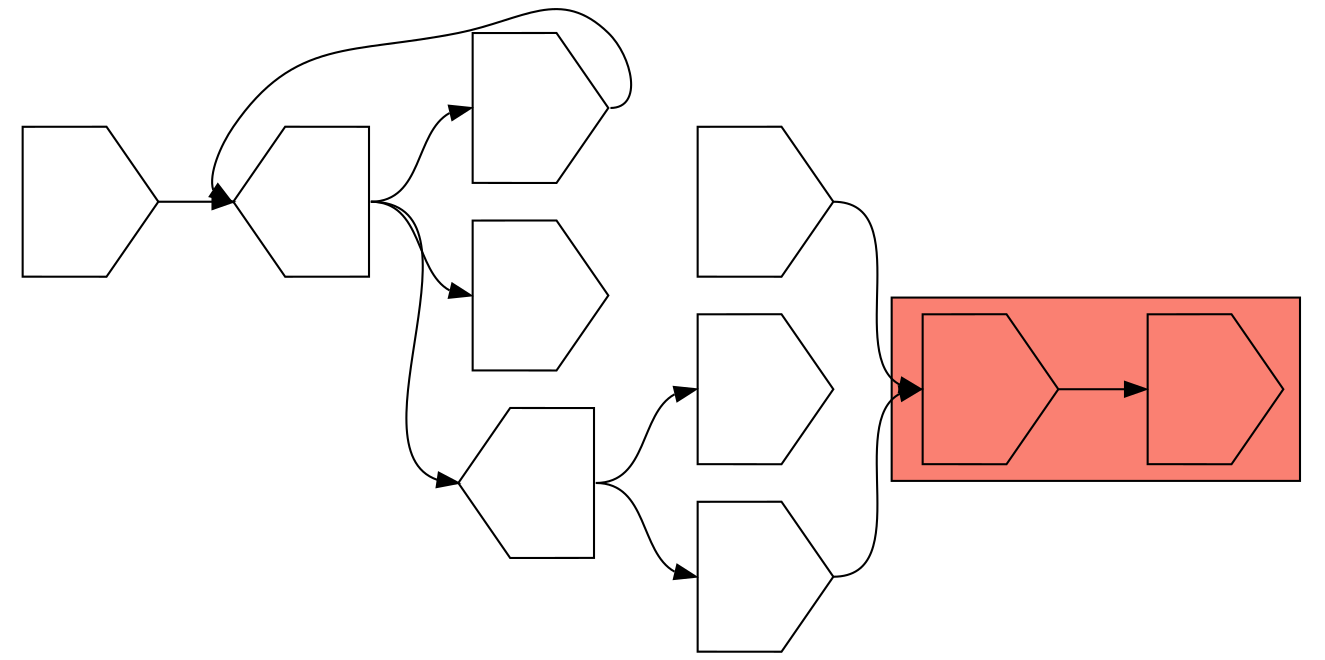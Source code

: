 digraph asm {
	rotate=90;
	edge [headport=n,tailport=s];
subgraph cluster_C6384_5934 {
	6384 [label="",height=1,width=1,shape=invhouse];
	5934 [label="",height=1,width=1,shape=invhouse];
	style=filled;
	fillcolor=salmon;
}
	2911 [label="",height=1,width=1,shape=invhouse];
	2021 [label="",height=1,width=1,shape=house];
	10469 [label="",height=1,width=1,shape=invhouse];
	15996 [label="",height=1,width=1,shape=house];
	3006 [label="",height=1,width=1,shape=invhouse];
	11654 [label="",height=1,width=1,shape=invhouse];
	16034 [label="",height=1,width=1,shape=invhouse];
	13203 [label="",height=1,width=1,shape=invhouse];
	6384 -> 5934
	2911 -> 6384
	2021 -> 2911
	2021 -> 10469
	15996 -> 2021
	15996 -> 3006
	15996 -> 11654
	11654 -> 15996
	16034 -> 15996
	13203 -> 6384
}